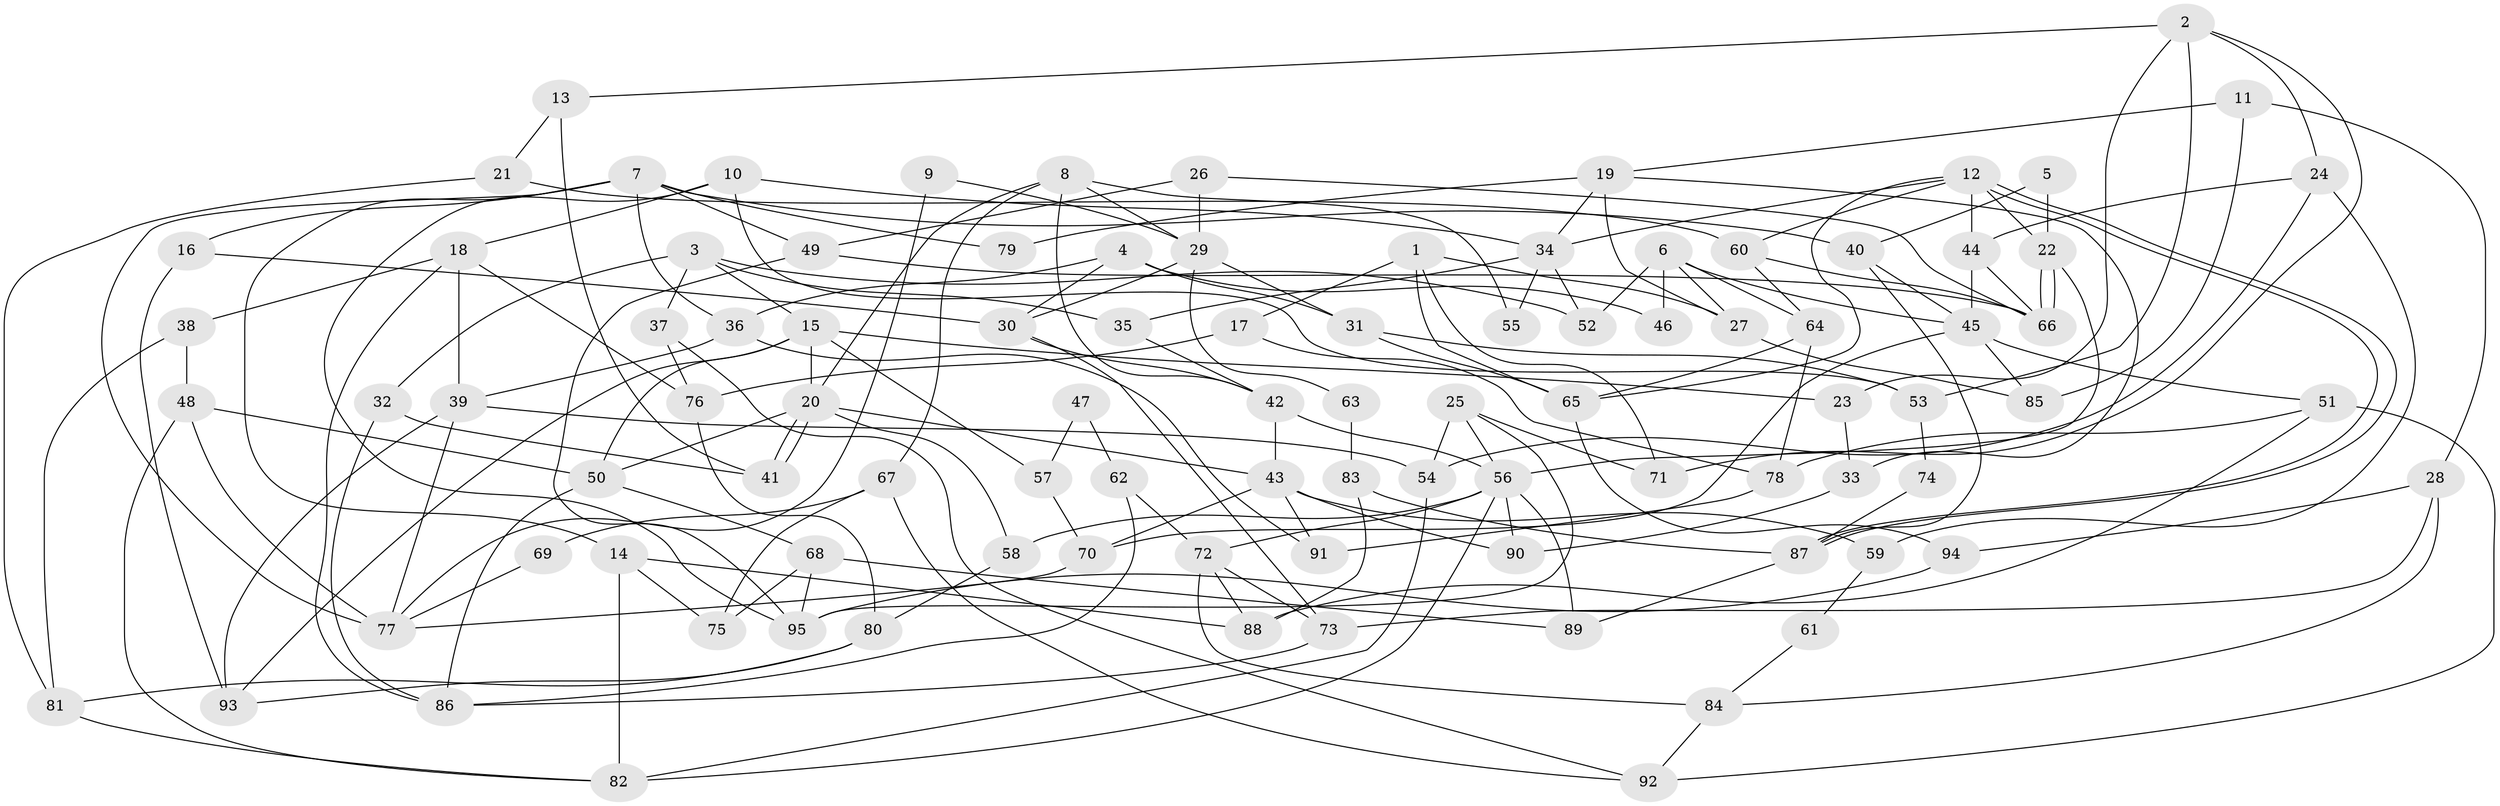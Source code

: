 // Generated by graph-tools (version 1.1) at 2025/50/03/09/25 03:50:03]
// undirected, 95 vertices, 190 edges
graph export_dot {
graph [start="1"]
  node [color=gray90,style=filled];
  1;
  2;
  3;
  4;
  5;
  6;
  7;
  8;
  9;
  10;
  11;
  12;
  13;
  14;
  15;
  16;
  17;
  18;
  19;
  20;
  21;
  22;
  23;
  24;
  25;
  26;
  27;
  28;
  29;
  30;
  31;
  32;
  33;
  34;
  35;
  36;
  37;
  38;
  39;
  40;
  41;
  42;
  43;
  44;
  45;
  46;
  47;
  48;
  49;
  50;
  51;
  52;
  53;
  54;
  55;
  56;
  57;
  58;
  59;
  60;
  61;
  62;
  63;
  64;
  65;
  66;
  67;
  68;
  69;
  70;
  71;
  72;
  73;
  74;
  75;
  76;
  77;
  78;
  79;
  80;
  81;
  82;
  83;
  84;
  85;
  86;
  87;
  88;
  89;
  90;
  91;
  92;
  93;
  94;
  95;
  1 -- 71;
  1 -- 65;
  1 -- 17;
  1 -- 27;
  2 -- 23;
  2 -- 24;
  2 -- 13;
  2 -- 53;
  2 -- 71;
  3 -- 35;
  3 -- 15;
  3 -- 32;
  3 -- 37;
  3 -- 52;
  4 -- 31;
  4 -- 36;
  4 -- 30;
  4 -- 46;
  5 -- 22;
  5 -- 40;
  6 -- 52;
  6 -- 27;
  6 -- 45;
  6 -- 46;
  6 -- 64;
  7 -- 49;
  7 -- 16;
  7 -- 14;
  7 -- 36;
  7 -- 40;
  7 -- 77;
  7 -- 79;
  8 -- 20;
  8 -- 42;
  8 -- 29;
  8 -- 55;
  8 -- 67;
  9 -- 29;
  9 -- 77;
  10 -- 53;
  10 -- 95;
  10 -- 18;
  10 -- 34;
  11 -- 19;
  11 -- 28;
  11 -- 85;
  12 -- 60;
  12 -- 87;
  12 -- 87;
  12 -- 22;
  12 -- 34;
  12 -- 44;
  12 -- 65;
  13 -- 41;
  13 -- 21;
  14 -- 82;
  14 -- 75;
  14 -- 88;
  15 -- 20;
  15 -- 93;
  15 -- 23;
  15 -- 50;
  15 -- 57;
  16 -- 93;
  16 -- 30;
  17 -- 78;
  17 -- 76;
  18 -- 38;
  18 -- 39;
  18 -- 76;
  18 -- 86;
  19 -- 27;
  19 -- 34;
  19 -- 33;
  19 -- 79;
  20 -- 41;
  20 -- 41;
  20 -- 50;
  20 -- 43;
  20 -- 58;
  21 -- 60;
  21 -- 81;
  22 -- 66;
  22 -- 66;
  22 -- 56;
  23 -- 33;
  24 -- 54;
  24 -- 44;
  24 -- 59;
  25 -- 56;
  25 -- 54;
  25 -- 71;
  25 -- 95;
  26 -- 66;
  26 -- 29;
  26 -- 49;
  27 -- 85;
  28 -- 94;
  28 -- 73;
  28 -- 84;
  29 -- 30;
  29 -- 31;
  29 -- 63;
  30 -- 73;
  30 -- 42;
  31 -- 65;
  31 -- 53;
  32 -- 86;
  32 -- 41;
  33 -- 90;
  34 -- 35;
  34 -- 52;
  34 -- 55;
  35 -- 42;
  36 -- 39;
  36 -- 91;
  37 -- 76;
  37 -- 92;
  38 -- 48;
  38 -- 81;
  39 -- 77;
  39 -- 54;
  39 -- 93;
  40 -- 45;
  40 -- 87;
  42 -- 56;
  42 -- 43;
  43 -- 59;
  43 -- 70;
  43 -- 90;
  43 -- 91;
  44 -- 66;
  44 -- 45;
  45 -- 51;
  45 -- 70;
  45 -- 85;
  47 -- 62;
  47 -- 57;
  48 -- 77;
  48 -- 82;
  48 -- 50;
  49 -- 95;
  49 -- 66;
  50 -- 68;
  50 -- 86;
  51 -- 92;
  51 -- 78;
  51 -- 88;
  53 -- 74;
  54 -- 82;
  56 -- 89;
  56 -- 58;
  56 -- 72;
  56 -- 82;
  56 -- 90;
  57 -- 70;
  58 -- 80;
  59 -- 61;
  60 -- 66;
  60 -- 64;
  61 -- 84;
  62 -- 72;
  62 -- 86;
  63 -- 83;
  64 -- 78;
  64 -- 65;
  65 -- 94;
  67 -- 92;
  67 -- 69;
  67 -- 75;
  68 -- 75;
  68 -- 89;
  68 -- 95;
  69 -- 77;
  70 -- 77;
  72 -- 88;
  72 -- 73;
  72 -- 84;
  73 -- 86;
  74 -- 87;
  76 -- 80;
  78 -- 91;
  80 -- 81;
  80 -- 93;
  81 -- 82;
  83 -- 87;
  83 -- 88;
  84 -- 92;
  87 -- 89;
  94 -- 95;
}
